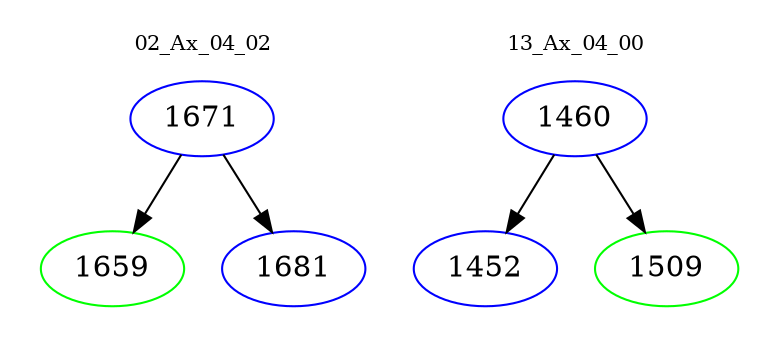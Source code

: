 digraph{
subgraph cluster_0 {
color = white
label = "02_Ax_04_02";
fontsize=10;
T0_1671 [label="1671", color="blue"]
T0_1671 -> T0_1659 [color="black"]
T0_1659 [label="1659", color="green"]
T0_1671 -> T0_1681 [color="black"]
T0_1681 [label="1681", color="blue"]
}
subgraph cluster_1 {
color = white
label = "13_Ax_04_00";
fontsize=10;
T1_1460 [label="1460", color="blue"]
T1_1460 -> T1_1452 [color="black"]
T1_1452 [label="1452", color="blue"]
T1_1460 -> T1_1509 [color="black"]
T1_1509 [label="1509", color="green"]
}
}
